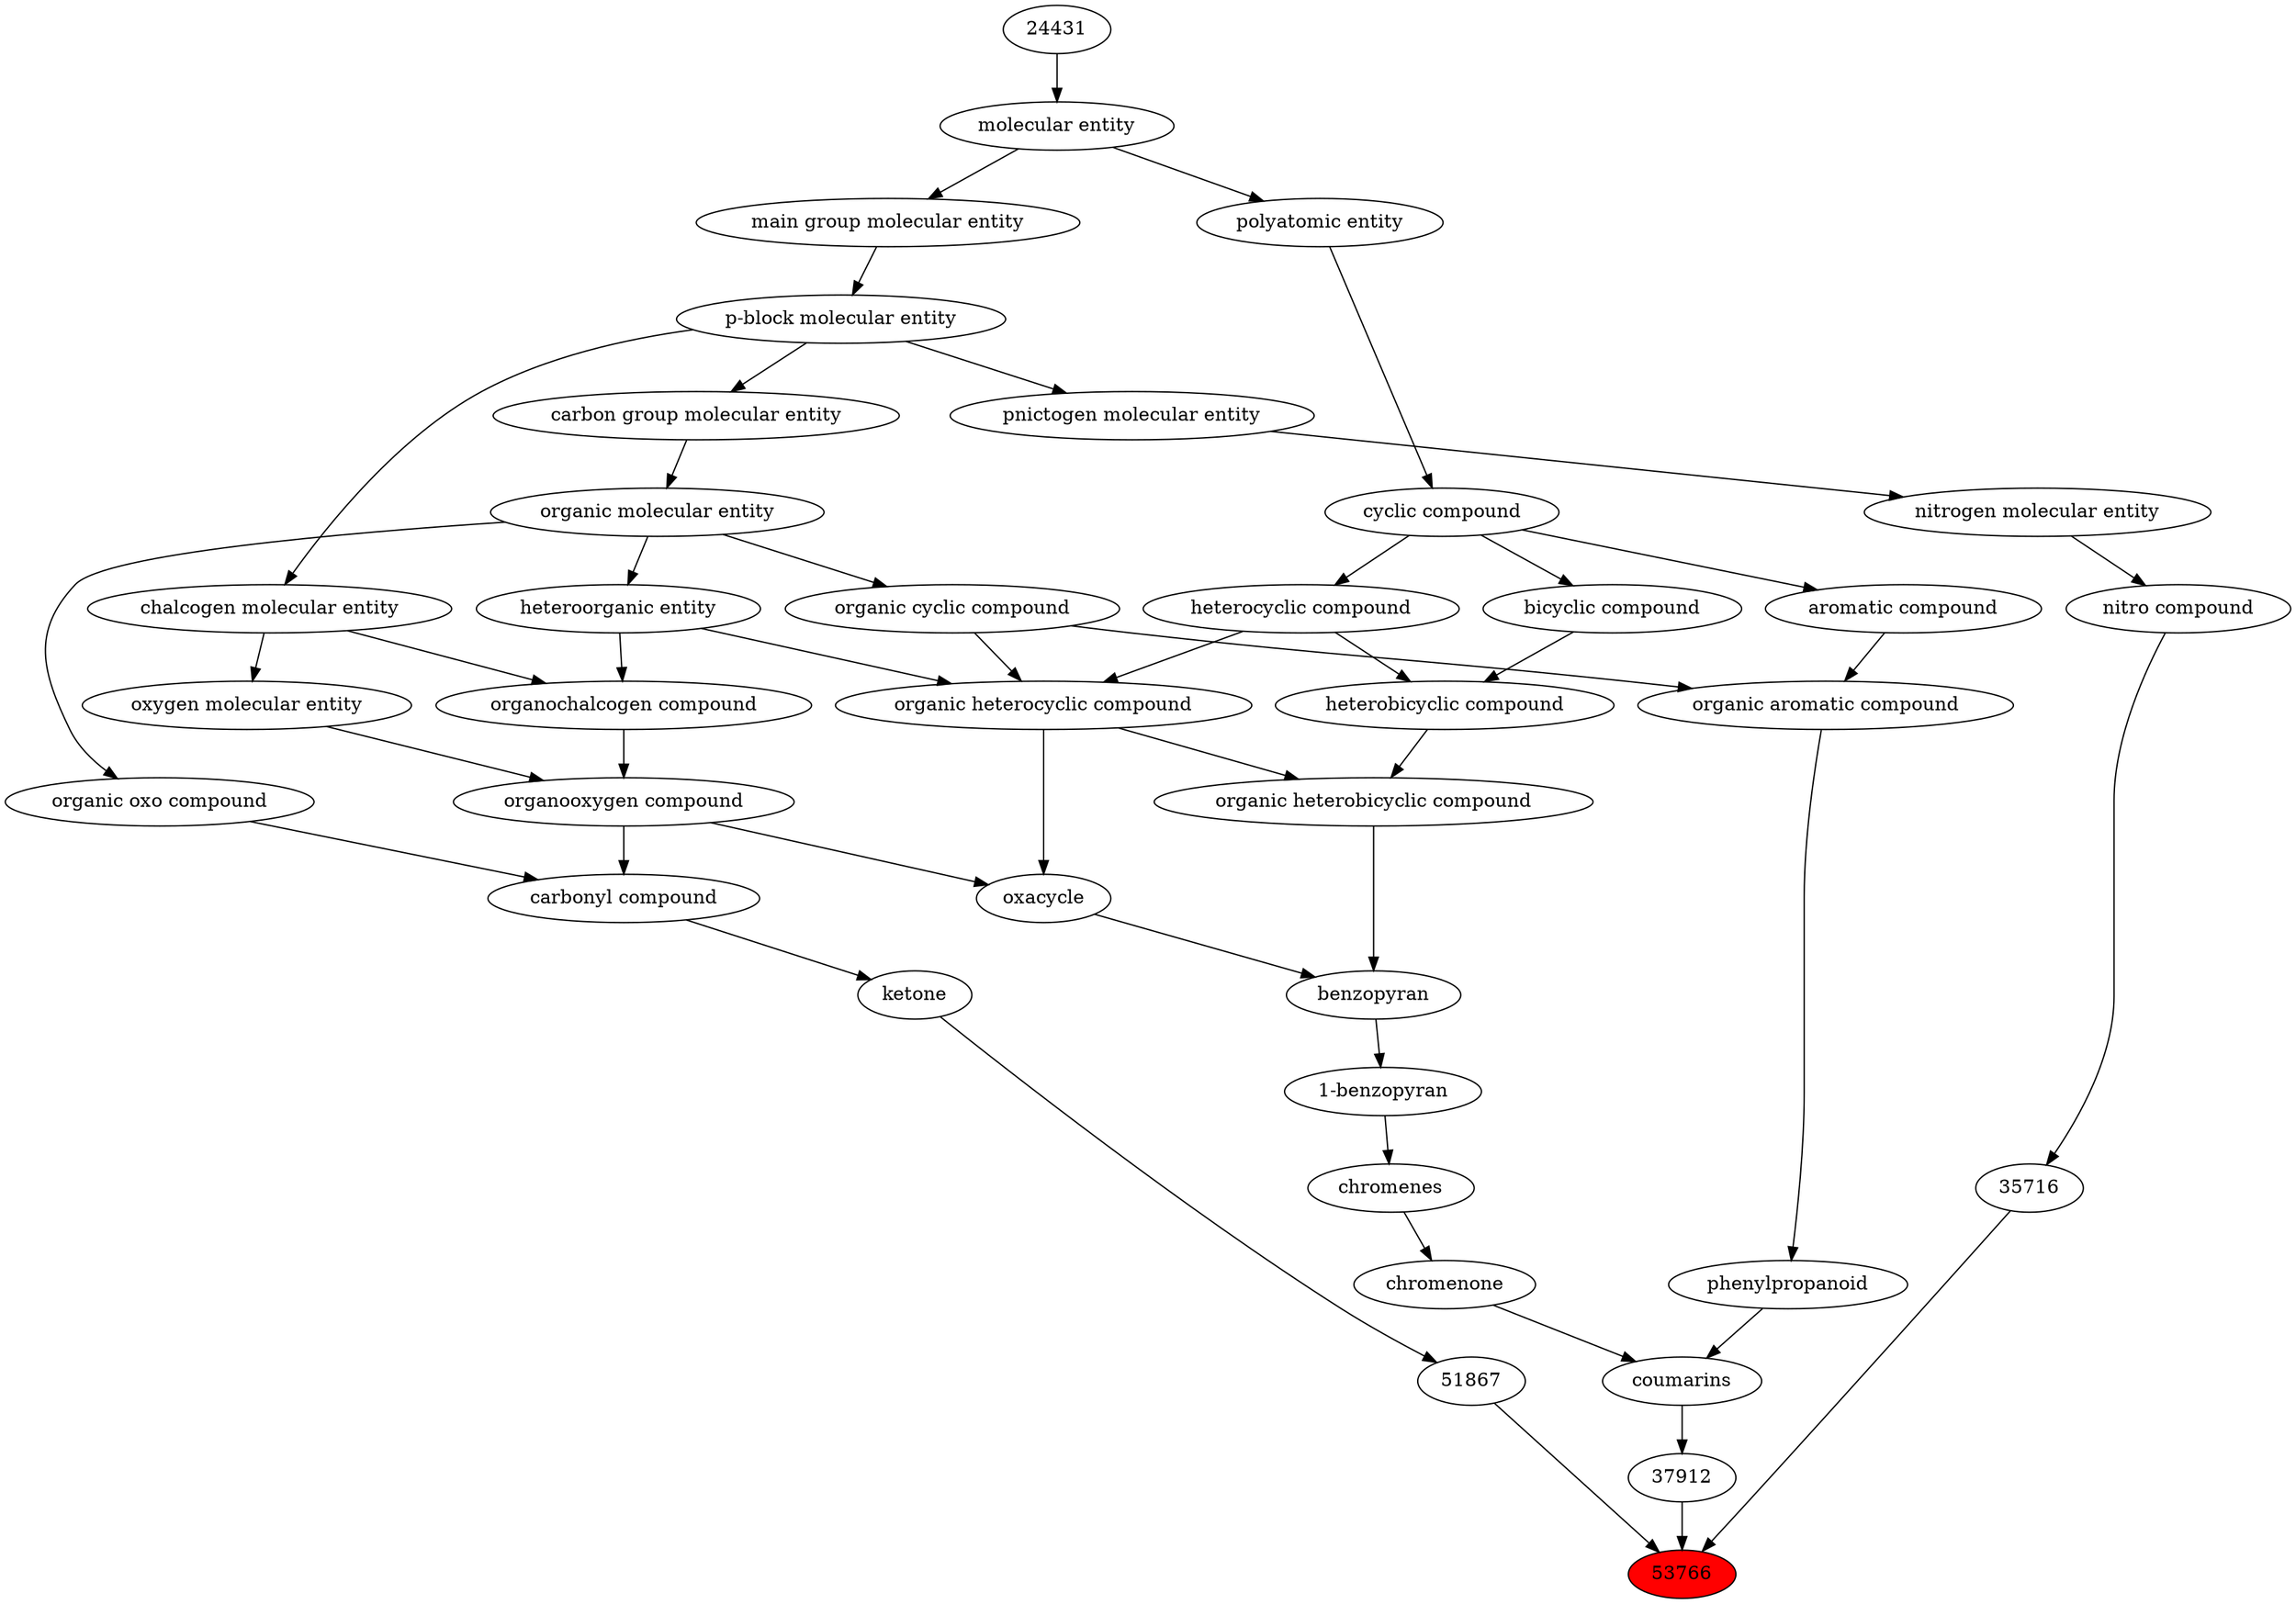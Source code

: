 digraph tree{ 
53766 [label="53766" fillcolor=red style=filled]
37912 -> 53766
51867 -> 53766
35716 -> 53766
37912 [label="37912"]
23403 -> 37912
51867 [label="51867"]
17087 -> 51867
35716 [label="35716"]
35715 -> 35716
23403 [label="coumarins"]
26004 -> 23403
38445 -> 23403
17087 [label="ketone"]
36586 -> 17087
35715 [label="nitro compound"]
51143 -> 35715
26004 [label="phenylpropanoid"]
33659 -> 26004
38445 [label="chromenone"]
23232 -> 38445
36586 [label="carbonyl compound"]
36587 -> 36586
36963 -> 36586
51143 [label="nitrogen molecular entity"]
33302 -> 51143
33659 [label="organic aromatic compound"]
33832 -> 33659
33655 -> 33659
23232 [label="chromenes"]
38443 -> 23232
36587 [label="organic oxo compound"]
50860 -> 36587
36963 [label="organooxygen compound"]
36962 -> 36963
25806 -> 36963
33302 [label="pnictogen molecular entity"]
33675 -> 33302
33832 [label="organic cyclic compound"]
50860 -> 33832
33655 [label="aromatic compound"]
33595 -> 33655
38443 [label="1-benzopyran"]
22727 -> 38443
50860 [label="organic molecular entity"]
33582 -> 50860
36962 [label="organochalcogen compound"]
33285 -> 36962
33304 -> 36962
25806 [label="oxygen molecular entity"]
33304 -> 25806
33675 [label="p-block molecular entity"]
33579 -> 33675
33595 [label="cyclic compound"]
36357 -> 33595
22727 [label="benzopyran"]
38104 -> 22727
27171 -> 22727
33582 [label="carbon group molecular entity"]
33675 -> 33582
33285 [label="heteroorganic entity"]
50860 -> 33285
33304 [label="chalcogen molecular entity"]
33675 -> 33304
33579 [label="main group molecular entity"]
23367 -> 33579
36357 [label="polyatomic entity"]
23367 -> 36357
38104 [label="oxacycle"]
24532 -> 38104
36963 -> 38104
27171 [label="organic heterobicyclic compound"]
33672 -> 27171
24532 -> 27171
23367 [label="molecular entity"]
24431 -> 23367
24532 [label="organic heterocyclic compound"]
33285 -> 24532
33832 -> 24532
5686 -> 24532
33672 [label="heterobicyclic compound"]
33636 -> 33672
5686 -> 33672
24431 [label="24431"]
5686 [label="heterocyclic compound"]
33595 -> 5686
33636 [label="bicyclic compound"]
33595 -> 33636
}